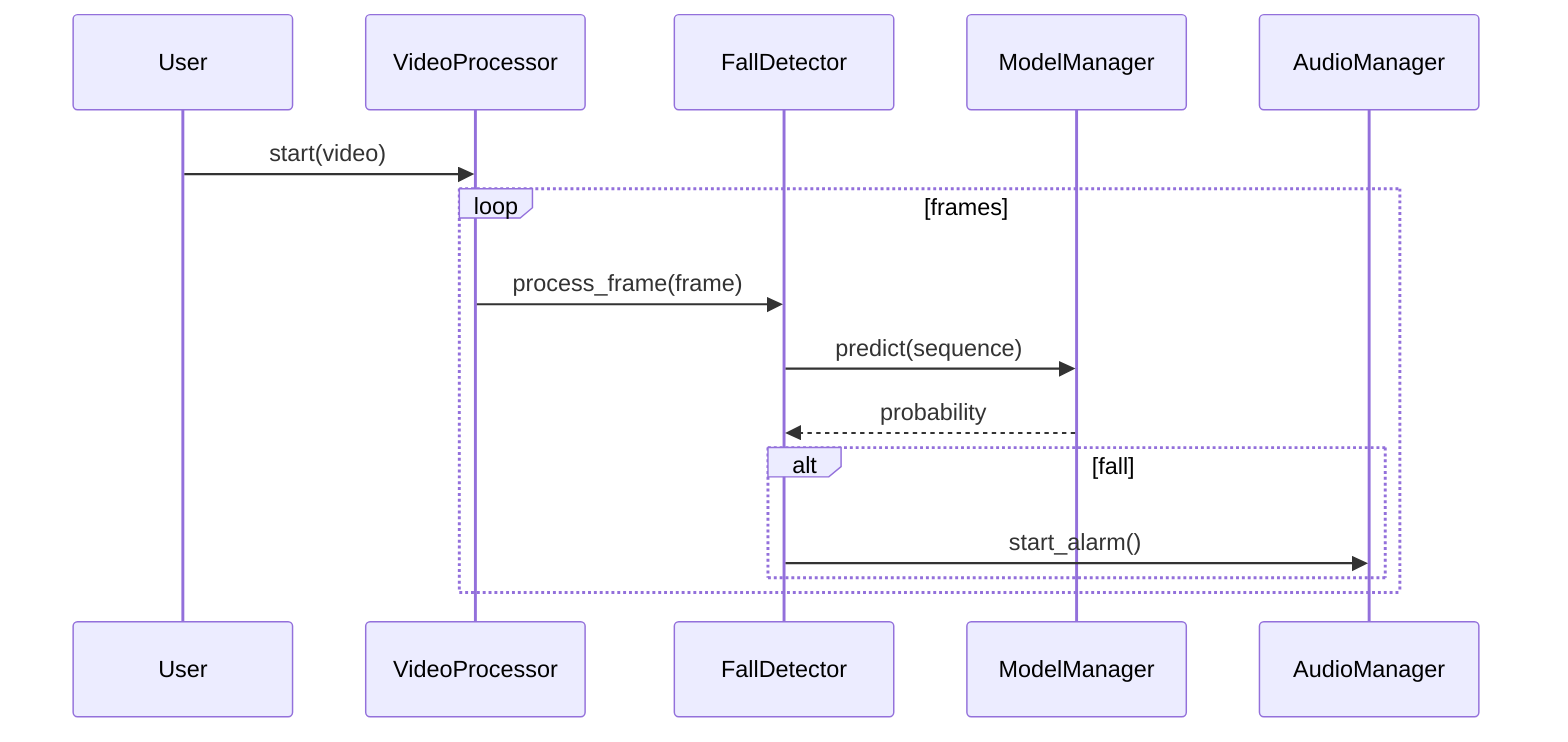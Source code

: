 sequenceDiagram
    participant U as User
    participant VP as VideoProcessor
    participant FD as FallDetector
    participant MM as ModelManager
    participant AM as AudioManager
    U->>VP: start(video)
    loop frames
        VP->>FD: process_frame(frame)
        FD->>MM: predict(sequence)
        MM-->>FD: probability
        alt fall
            FD->>AM: start_alarm()
        end
    end